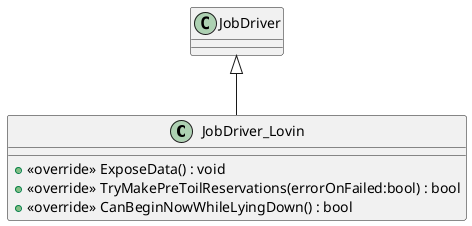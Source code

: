 @startuml
class JobDriver_Lovin {
    + <<override>> ExposeData() : void
    + <<override>> TryMakePreToilReservations(errorOnFailed:bool) : bool
    + <<override>> CanBeginNowWhileLyingDown() : bool
}
JobDriver <|-- JobDriver_Lovin
@enduml
